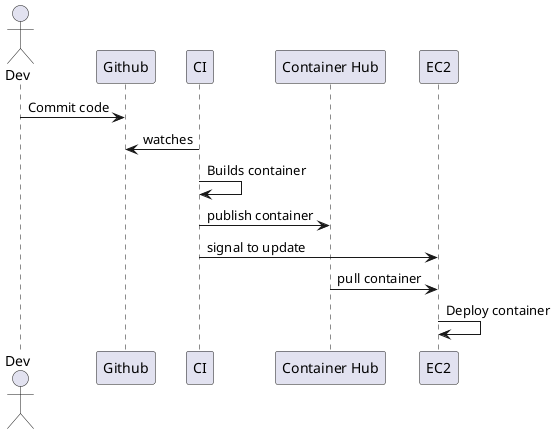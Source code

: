 @startuml
actor Dev

Dev -> Github: Commit code
Github <- CI: watches
CI -> CI: Builds container
CI -> "Container Hub": publish container
CI -> EC2: signal to update
EC2 <- "Container Hub": pull container
EC2 -> EC2: Deploy container

@enduml

